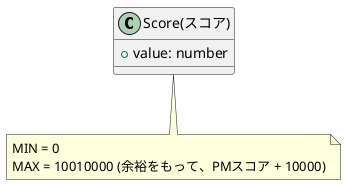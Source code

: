 @startuml Score

class "Score(スコア)" as Score {
    + value: number
}

note bottom of Score {
    MIN = 0
    MAX = 10010000 (余裕をもって、PMスコア + 10000)
}

@enduml
